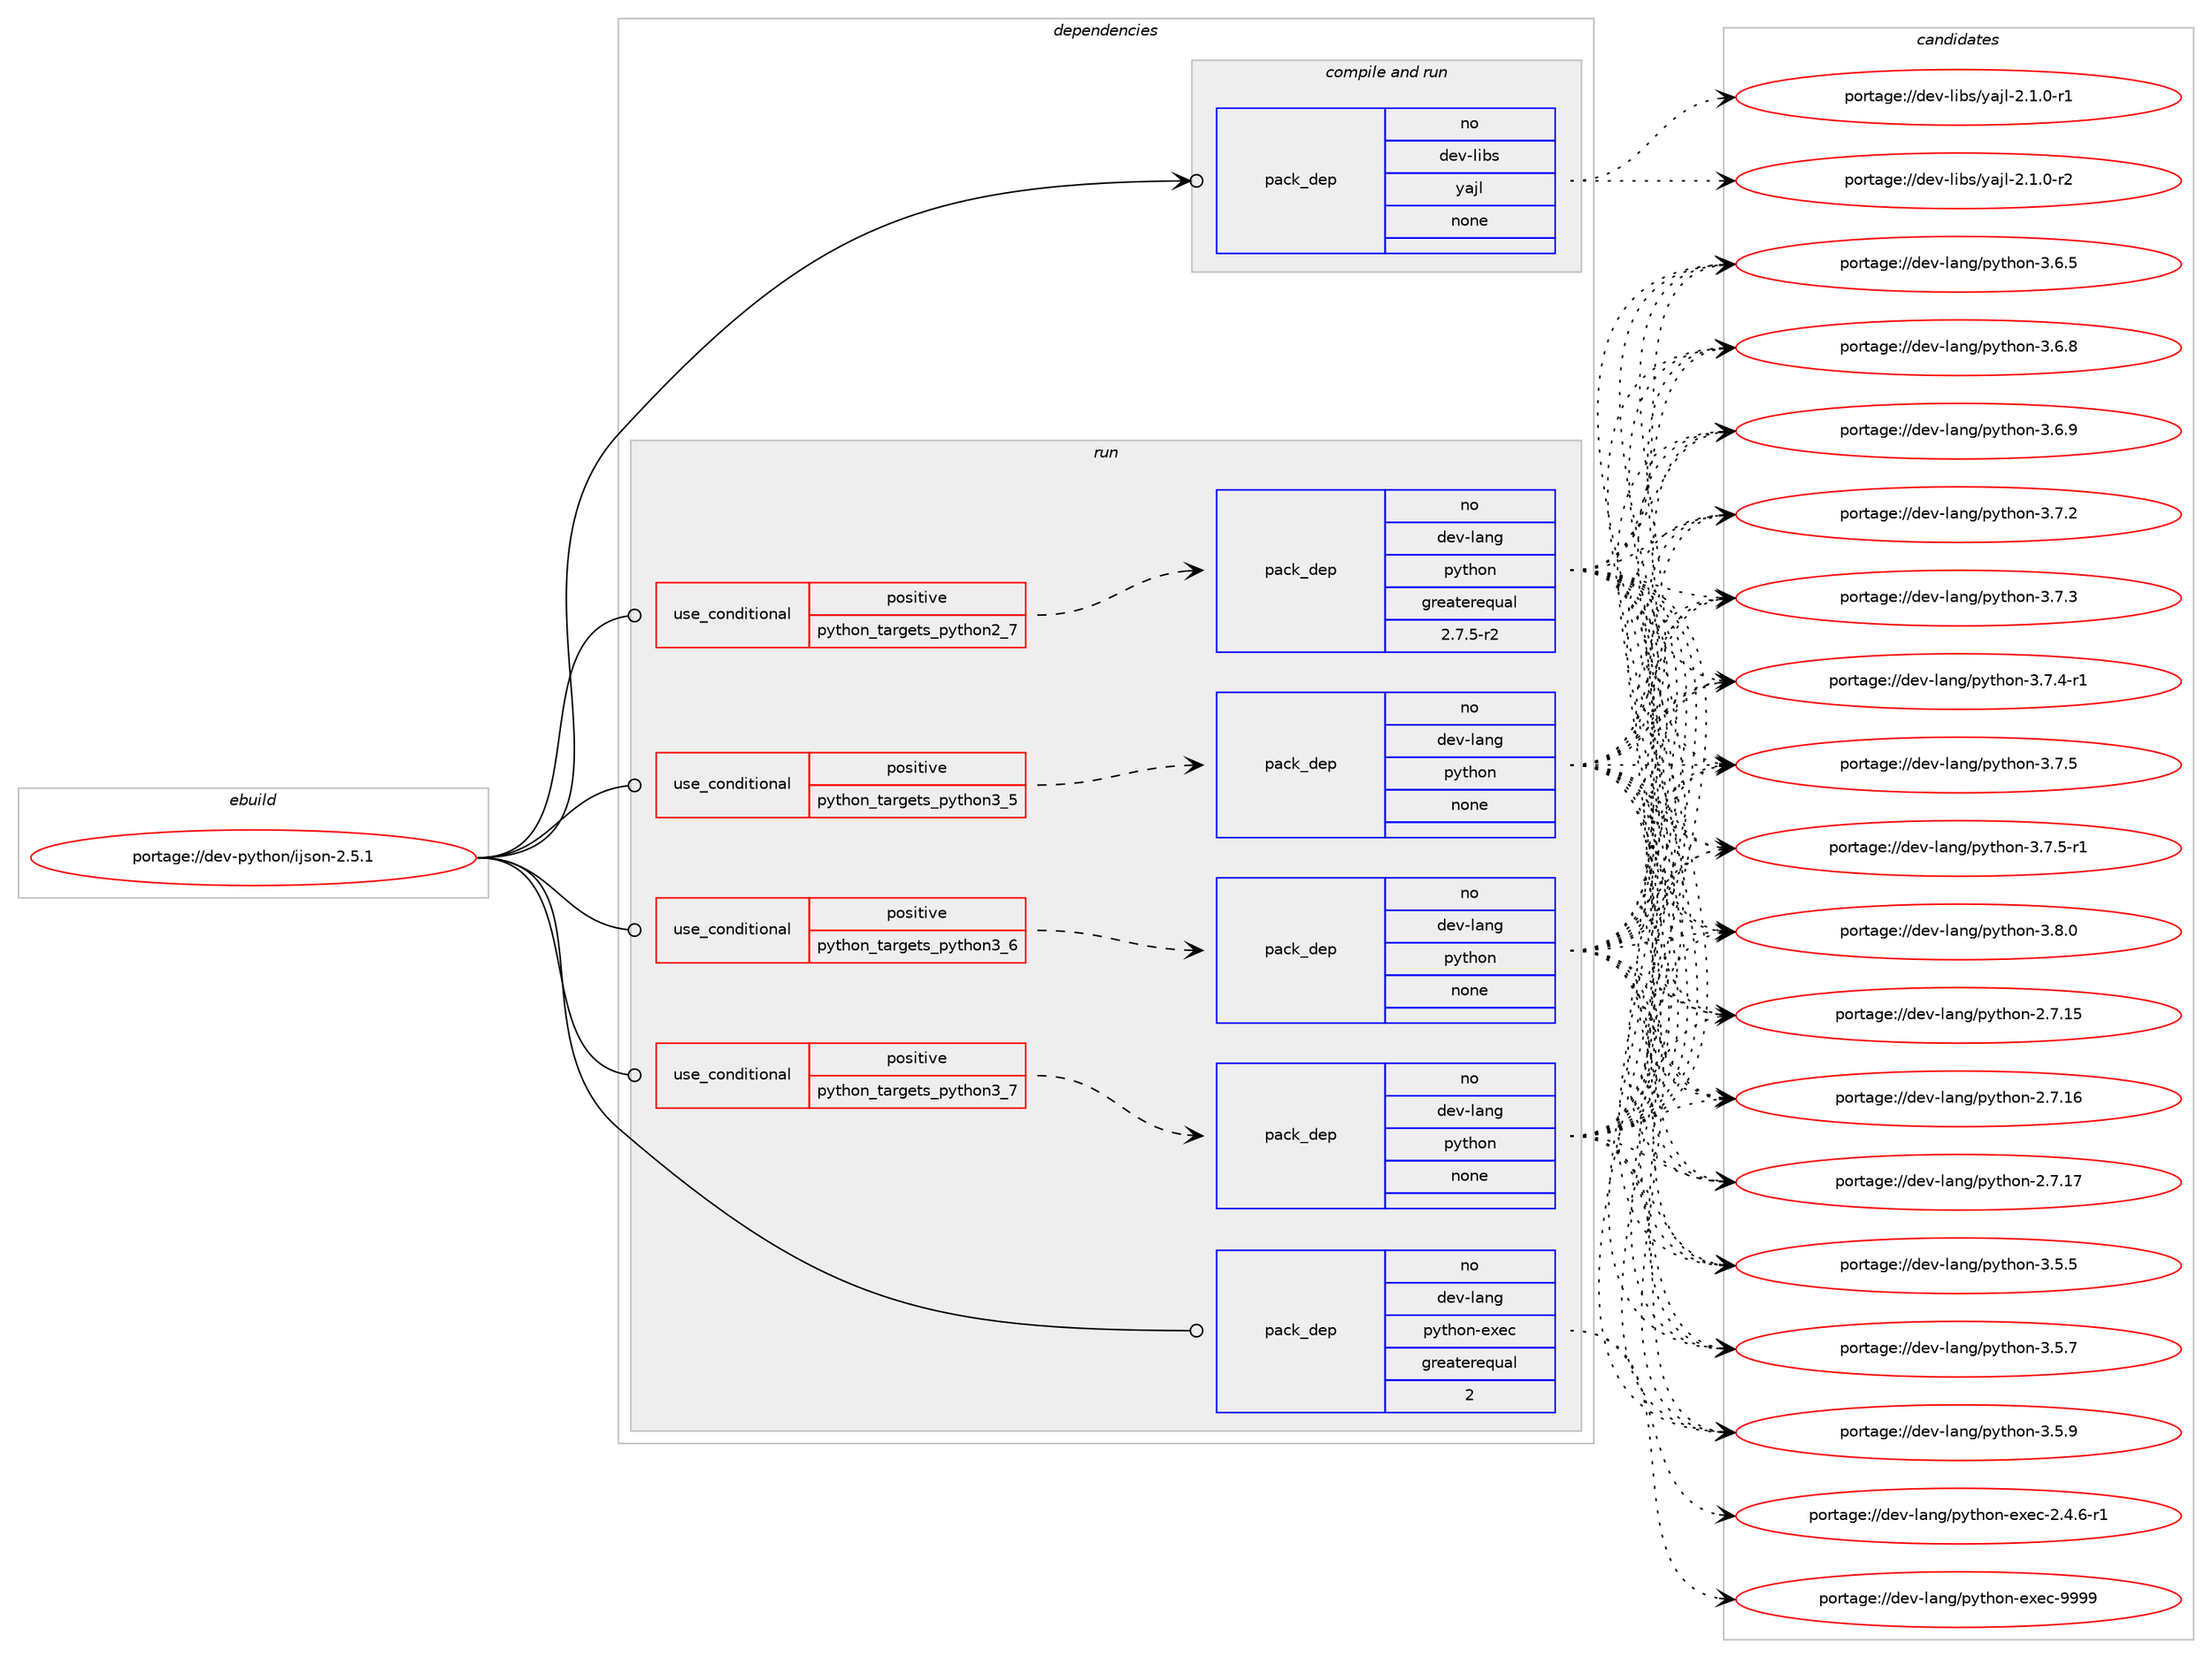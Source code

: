 digraph prolog {

# *************
# Graph options
# *************

newrank=true;
concentrate=true;
compound=true;
graph [rankdir=LR,fontname=Helvetica,fontsize=10,ranksep=1.5];#, ranksep=2.5, nodesep=0.2];
edge  [arrowhead=vee];
node  [fontname=Helvetica,fontsize=10];

# **********
# The ebuild
# **********

subgraph cluster_leftcol {
color=gray;
rank=same;
label=<<i>ebuild</i>>;
id [label="portage://dev-python/ijson-2.5.1", color=red, width=4, href="../dev-python/ijson-2.5.1.svg"];
}

# ****************
# The dependencies
# ****************

subgraph cluster_midcol {
color=gray;
label=<<i>dependencies</i>>;
subgraph cluster_compile {
fillcolor="#eeeeee";
style=filled;
label=<<i>compile</i>>;
}
subgraph cluster_compileandrun {
fillcolor="#eeeeee";
style=filled;
label=<<i>compile and run</i>>;
subgraph pack110698 {
dependency144030 [label=<<TABLE BORDER="0" CELLBORDER="1" CELLSPACING="0" CELLPADDING="4" WIDTH="220"><TR><TD ROWSPAN="6" CELLPADDING="30">pack_dep</TD></TR><TR><TD WIDTH="110">no</TD></TR><TR><TD>dev-libs</TD></TR><TR><TD>yajl</TD></TR><TR><TD>none</TD></TR><TR><TD></TD></TR></TABLE>>, shape=none, color=blue];
}
id:e -> dependency144030:w [weight=20,style="solid",arrowhead="odotvee"];
}
subgraph cluster_run {
fillcolor="#eeeeee";
style=filled;
label=<<i>run</i>>;
subgraph cond30012 {
dependency144031 [label=<<TABLE BORDER="0" CELLBORDER="1" CELLSPACING="0" CELLPADDING="4"><TR><TD ROWSPAN="3" CELLPADDING="10">use_conditional</TD></TR><TR><TD>positive</TD></TR><TR><TD>python_targets_python2_7</TD></TR></TABLE>>, shape=none, color=red];
subgraph pack110699 {
dependency144032 [label=<<TABLE BORDER="0" CELLBORDER="1" CELLSPACING="0" CELLPADDING="4" WIDTH="220"><TR><TD ROWSPAN="6" CELLPADDING="30">pack_dep</TD></TR><TR><TD WIDTH="110">no</TD></TR><TR><TD>dev-lang</TD></TR><TR><TD>python</TD></TR><TR><TD>greaterequal</TD></TR><TR><TD>2.7.5-r2</TD></TR></TABLE>>, shape=none, color=blue];
}
dependency144031:e -> dependency144032:w [weight=20,style="dashed",arrowhead="vee"];
}
id:e -> dependency144031:w [weight=20,style="solid",arrowhead="odot"];
subgraph cond30013 {
dependency144033 [label=<<TABLE BORDER="0" CELLBORDER="1" CELLSPACING="0" CELLPADDING="4"><TR><TD ROWSPAN="3" CELLPADDING="10">use_conditional</TD></TR><TR><TD>positive</TD></TR><TR><TD>python_targets_python3_5</TD></TR></TABLE>>, shape=none, color=red];
subgraph pack110700 {
dependency144034 [label=<<TABLE BORDER="0" CELLBORDER="1" CELLSPACING="0" CELLPADDING="4" WIDTH="220"><TR><TD ROWSPAN="6" CELLPADDING="30">pack_dep</TD></TR><TR><TD WIDTH="110">no</TD></TR><TR><TD>dev-lang</TD></TR><TR><TD>python</TD></TR><TR><TD>none</TD></TR><TR><TD></TD></TR></TABLE>>, shape=none, color=blue];
}
dependency144033:e -> dependency144034:w [weight=20,style="dashed",arrowhead="vee"];
}
id:e -> dependency144033:w [weight=20,style="solid",arrowhead="odot"];
subgraph cond30014 {
dependency144035 [label=<<TABLE BORDER="0" CELLBORDER="1" CELLSPACING="0" CELLPADDING="4"><TR><TD ROWSPAN="3" CELLPADDING="10">use_conditional</TD></TR><TR><TD>positive</TD></TR><TR><TD>python_targets_python3_6</TD></TR></TABLE>>, shape=none, color=red];
subgraph pack110701 {
dependency144036 [label=<<TABLE BORDER="0" CELLBORDER="1" CELLSPACING="0" CELLPADDING="4" WIDTH="220"><TR><TD ROWSPAN="6" CELLPADDING="30">pack_dep</TD></TR><TR><TD WIDTH="110">no</TD></TR><TR><TD>dev-lang</TD></TR><TR><TD>python</TD></TR><TR><TD>none</TD></TR><TR><TD></TD></TR></TABLE>>, shape=none, color=blue];
}
dependency144035:e -> dependency144036:w [weight=20,style="dashed",arrowhead="vee"];
}
id:e -> dependency144035:w [weight=20,style="solid",arrowhead="odot"];
subgraph cond30015 {
dependency144037 [label=<<TABLE BORDER="0" CELLBORDER="1" CELLSPACING="0" CELLPADDING="4"><TR><TD ROWSPAN="3" CELLPADDING="10">use_conditional</TD></TR><TR><TD>positive</TD></TR><TR><TD>python_targets_python3_7</TD></TR></TABLE>>, shape=none, color=red];
subgraph pack110702 {
dependency144038 [label=<<TABLE BORDER="0" CELLBORDER="1" CELLSPACING="0" CELLPADDING="4" WIDTH="220"><TR><TD ROWSPAN="6" CELLPADDING="30">pack_dep</TD></TR><TR><TD WIDTH="110">no</TD></TR><TR><TD>dev-lang</TD></TR><TR><TD>python</TD></TR><TR><TD>none</TD></TR><TR><TD></TD></TR></TABLE>>, shape=none, color=blue];
}
dependency144037:e -> dependency144038:w [weight=20,style="dashed",arrowhead="vee"];
}
id:e -> dependency144037:w [weight=20,style="solid",arrowhead="odot"];
subgraph pack110703 {
dependency144039 [label=<<TABLE BORDER="0" CELLBORDER="1" CELLSPACING="0" CELLPADDING="4" WIDTH="220"><TR><TD ROWSPAN="6" CELLPADDING="30">pack_dep</TD></TR><TR><TD WIDTH="110">no</TD></TR><TR><TD>dev-lang</TD></TR><TR><TD>python-exec</TD></TR><TR><TD>greaterequal</TD></TR><TR><TD>2</TD></TR></TABLE>>, shape=none, color=blue];
}
id:e -> dependency144039:w [weight=20,style="solid",arrowhead="odot"];
}
}

# **************
# The candidates
# **************

subgraph cluster_choices {
rank=same;
color=gray;
label=<<i>candidates</i>>;

subgraph choice110698 {
color=black;
nodesep=1;
choiceportage100101118451081059811547121971061084550464946484511449 [label="portage://dev-libs/yajl-2.1.0-r1", color=red, width=4,href="../dev-libs/yajl-2.1.0-r1.svg"];
choiceportage100101118451081059811547121971061084550464946484511450 [label="portage://dev-libs/yajl-2.1.0-r2", color=red, width=4,href="../dev-libs/yajl-2.1.0-r2.svg"];
dependency144030:e -> choiceportage100101118451081059811547121971061084550464946484511449:w [style=dotted,weight="100"];
dependency144030:e -> choiceportage100101118451081059811547121971061084550464946484511450:w [style=dotted,weight="100"];
}
subgraph choice110699 {
color=black;
nodesep=1;
choiceportage10010111845108971101034711212111610411111045504655464953 [label="portage://dev-lang/python-2.7.15", color=red, width=4,href="../dev-lang/python-2.7.15.svg"];
choiceportage10010111845108971101034711212111610411111045504655464954 [label="portage://dev-lang/python-2.7.16", color=red, width=4,href="../dev-lang/python-2.7.16.svg"];
choiceportage10010111845108971101034711212111610411111045504655464955 [label="portage://dev-lang/python-2.7.17", color=red, width=4,href="../dev-lang/python-2.7.17.svg"];
choiceportage100101118451089711010347112121116104111110455146534653 [label="portage://dev-lang/python-3.5.5", color=red, width=4,href="../dev-lang/python-3.5.5.svg"];
choiceportage100101118451089711010347112121116104111110455146534655 [label="portage://dev-lang/python-3.5.7", color=red, width=4,href="../dev-lang/python-3.5.7.svg"];
choiceportage100101118451089711010347112121116104111110455146534657 [label="portage://dev-lang/python-3.5.9", color=red, width=4,href="../dev-lang/python-3.5.9.svg"];
choiceportage100101118451089711010347112121116104111110455146544653 [label="portage://dev-lang/python-3.6.5", color=red, width=4,href="../dev-lang/python-3.6.5.svg"];
choiceportage100101118451089711010347112121116104111110455146544656 [label="portage://dev-lang/python-3.6.8", color=red, width=4,href="../dev-lang/python-3.6.8.svg"];
choiceportage100101118451089711010347112121116104111110455146544657 [label="portage://dev-lang/python-3.6.9", color=red, width=4,href="../dev-lang/python-3.6.9.svg"];
choiceportage100101118451089711010347112121116104111110455146554650 [label="portage://dev-lang/python-3.7.2", color=red, width=4,href="../dev-lang/python-3.7.2.svg"];
choiceportage100101118451089711010347112121116104111110455146554651 [label="portage://dev-lang/python-3.7.3", color=red, width=4,href="../dev-lang/python-3.7.3.svg"];
choiceportage1001011184510897110103471121211161041111104551465546524511449 [label="portage://dev-lang/python-3.7.4-r1", color=red, width=4,href="../dev-lang/python-3.7.4-r1.svg"];
choiceportage100101118451089711010347112121116104111110455146554653 [label="portage://dev-lang/python-3.7.5", color=red, width=4,href="../dev-lang/python-3.7.5.svg"];
choiceportage1001011184510897110103471121211161041111104551465546534511449 [label="portage://dev-lang/python-3.7.5-r1", color=red, width=4,href="../dev-lang/python-3.7.5-r1.svg"];
choiceportage100101118451089711010347112121116104111110455146564648 [label="portage://dev-lang/python-3.8.0", color=red, width=4,href="../dev-lang/python-3.8.0.svg"];
dependency144032:e -> choiceportage10010111845108971101034711212111610411111045504655464953:w [style=dotted,weight="100"];
dependency144032:e -> choiceportage10010111845108971101034711212111610411111045504655464954:w [style=dotted,weight="100"];
dependency144032:e -> choiceportage10010111845108971101034711212111610411111045504655464955:w [style=dotted,weight="100"];
dependency144032:e -> choiceportage100101118451089711010347112121116104111110455146534653:w [style=dotted,weight="100"];
dependency144032:e -> choiceportage100101118451089711010347112121116104111110455146534655:w [style=dotted,weight="100"];
dependency144032:e -> choiceportage100101118451089711010347112121116104111110455146534657:w [style=dotted,weight="100"];
dependency144032:e -> choiceportage100101118451089711010347112121116104111110455146544653:w [style=dotted,weight="100"];
dependency144032:e -> choiceportage100101118451089711010347112121116104111110455146544656:w [style=dotted,weight="100"];
dependency144032:e -> choiceportage100101118451089711010347112121116104111110455146544657:w [style=dotted,weight="100"];
dependency144032:e -> choiceportage100101118451089711010347112121116104111110455146554650:w [style=dotted,weight="100"];
dependency144032:e -> choiceportage100101118451089711010347112121116104111110455146554651:w [style=dotted,weight="100"];
dependency144032:e -> choiceportage1001011184510897110103471121211161041111104551465546524511449:w [style=dotted,weight="100"];
dependency144032:e -> choiceportage100101118451089711010347112121116104111110455146554653:w [style=dotted,weight="100"];
dependency144032:e -> choiceportage1001011184510897110103471121211161041111104551465546534511449:w [style=dotted,weight="100"];
dependency144032:e -> choiceportage100101118451089711010347112121116104111110455146564648:w [style=dotted,weight="100"];
}
subgraph choice110700 {
color=black;
nodesep=1;
choiceportage10010111845108971101034711212111610411111045504655464953 [label="portage://dev-lang/python-2.7.15", color=red, width=4,href="../dev-lang/python-2.7.15.svg"];
choiceportage10010111845108971101034711212111610411111045504655464954 [label="portage://dev-lang/python-2.7.16", color=red, width=4,href="../dev-lang/python-2.7.16.svg"];
choiceportage10010111845108971101034711212111610411111045504655464955 [label="portage://dev-lang/python-2.7.17", color=red, width=4,href="../dev-lang/python-2.7.17.svg"];
choiceportage100101118451089711010347112121116104111110455146534653 [label="portage://dev-lang/python-3.5.5", color=red, width=4,href="../dev-lang/python-3.5.5.svg"];
choiceportage100101118451089711010347112121116104111110455146534655 [label="portage://dev-lang/python-3.5.7", color=red, width=4,href="../dev-lang/python-3.5.7.svg"];
choiceportage100101118451089711010347112121116104111110455146534657 [label="portage://dev-lang/python-3.5.9", color=red, width=4,href="../dev-lang/python-3.5.9.svg"];
choiceportage100101118451089711010347112121116104111110455146544653 [label="portage://dev-lang/python-3.6.5", color=red, width=4,href="../dev-lang/python-3.6.5.svg"];
choiceportage100101118451089711010347112121116104111110455146544656 [label="portage://dev-lang/python-3.6.8", color=red, width=4,href="../dev-lang/python-3.6.8.svg"];
choiceportage100101118451089711010347112121116104111110455146544657 [label="portage://dev-lang/python-3.6.9", color=red, width=4,href="../dev-lang/python-3.6.9.svg"];
choiceportage100101118451089711010347112121116104111110455146554650 [label="portage://dev-lang/python-3.7.2", color=red, width=4,href="../dev-lang/python-3.7.2.svg"];
choiceportage100101118451089711010347112121116104111110455146554651 [label="portage://dev-lang/python-3.7.3", color=red, width=4,href="../dev-lang/python-3.7.3.svg"];
choiceportage1001011184510897110103471121211161041111104551465546524511449 [label="portage://dev-lang/python-3.7.4-r1", color=red, width=4,href="../dev-lang/python-3.7.4-r1.svg"];
choiceportage100101118451089711010347112121116104111110455146554653 [label="portage://dev-lang/python-3.7.5", color=red, width=4,href="../dev-lang/python-3.7.5.svg"];
choiceportage1001011184510897110103471121211161041111104551465546534511449 [label="portage://dev-lang/python-3.7.5-r1", color=red, width=4,href="../dev-lang/python-3.7.5-r1.svg"];
choiceportage100101118451089711010347112121116104111110455146564648 [label="portage://dev-lang/python-3.8.0", color=red, width=4,href="../dev-lang/python-3.8.0.svg"];
dependency144034:e -> choiceportage10010111845108971101034711212111610411111045504655464953:w [style=dotted,weight="100"];
dependency144034:e -> choiceportage10010111845108971101034711212111610411111045504655464954:w [style=dotted,weight="100"];
dependency144034:e -> choiceportage10010111845108971101034711212111610411111045504655464955:w [style=dotted,weight="100"];
dependency144034:e -> choiceportage100101118451089711010347112121116104111110455146534653:w [style=dotted,weight="100"];
dependency144034:e -> choiceportage100101118451089711010347112121116104111110455146534655:w [style=dotted,weight="100"];
dependency144034:e -> choiceportage100101118451089711010347112121116104111110455146534657:w [style=dotted,weight="100"];
dependency144034:e -> choiceportage100101118451089711010347112121116104111110455146544653:w [style=dotted,weight="100"];
dependency144034:e -> choiceportage100101118451089711010347112121116104111110455146544656:w [style=dotted,weight="100"];
dependency144034:e -> choiceportage100101118451089711010347112121116104111110455146544657:w [style=dotted,weight="100"];
dependency144034:e -> choiceportage100101118451089711010347112121116104111110455146554650:w [style=dotted,weight="100"];
dependency144034:e -> choiceportage100101118451089711010347112121116104111110455146554651:w [style=dotted,weight="100"];
dependency144034:e -> choiceportage1001011184510897110103471121211161041111104551465546524511449:w [style=dotted,weight="100"];
dependency144034:e -> choiceportage100101118451089711010347112121116104111110455146554653:w [style=dotted,weight="100"];
dependency144034:e -> choiceportage1001011184510897110103471121211161041111104551465546534511449:w [style=dotted,weight="100"];
dependency144034:e -> choiceportage100101118451089711010347112121116104111110455146564648:w [style=dotted,weight="100"];
}
subgraph choice110701 {
color=black;
nodesep=1;
choiceportage10010111845108971101034711212111610411111045504655464953 [label="portage://dev-lang/python-2.7.15", color=red, width=4,href="../dev-lang/python-2.7.15.svg"];
choiceportage10010111845108971101034711212111610411111045504655464954 [label="portage://dev-lang/python-2.7.16", color=red, width=4,href="../dev-lang/python-2.7.16.svg"];
choiceportage10010111845108971101034711212111610411111045504655464955 [label="portage://dev-lang/python-2.7.17", color=red, width=4,href="../dev-lang/python-2.7.17.svg"];
choiceportage100101118451089711010347112121116104111110455146534653 [label="portage://dev-lang/python-3.5.5", color=red, width=4,href="../dev-lang/python-3.5.5.svg"];
choiceportage100101118451089711010347112121116104111110455146534655 [label="portage://dev-lang/python-3.5.7", color=red, width=4,href="../dev-lang/python-3.5.7.svg"];
choiceportage100101118451089711010347112121116104111110455146534657 [label="portage://dev-lang/python-3.5.9", color=red, width=4,href="../dev-lang/python-3.5.9.svg"];
choiceportage100101118451089711010347112121116104111110455146544653 [label="portage://dev-lang/python-3.6.5", color=red, width=4,href="../dev-lang/python-3.6.5.svg"];
choiceportage100101118451089711010347112121116104111110455146544656 [label="portage://dev-lang/python-3.6.8", color=red, width=4,href="../dev-lang/python-3.6.8.svg"];
choiceportage100101118451089711010347112121116104111110455146544657 [label="portage://dev-lang/python-3.6.9", color=red, width=4,href="../dev-lang/python-3.6.9.svg"];
choiceportage100101118451089711010347112121116104111110455146554650 [label="portage://dev-lang/python-3.7.2", color=red, width=4,href="../dev-lang/python-3.7.2.svg"];
choiceportage100101118451089711010347112121116104111110455146554651 [label="portage://dev-lang/python-3.7.3", color=red, width=4,href="../dev-lang/python-3.7.3.svg"];
choiceportage1001011184510897110103471121211161041111104551465546524511449 [label="portage://dev-lang/python-3.7.4-r1", color=red, width=4,href="../dev-lang/python-3.7.4-r1.svg"];
choiceportage100101118451089711010347112121116104111110455146554653 [label="portage://dev-lang/python-3.7.5", color=red, width=4,href="../dev-lang/python-3.7.5.svg"];
choiceportage1001011184510897110103471121211161041111104551465546534511449 [label="portage://dev-lang/python-3.7.5-r1", color=red, width=4,href="../dev-lang/python-3.7.5-r1.svg"];
choiceportage100101118451089711010347112121116104111110455146564648 [label="portage://dev-lang/python-3.8.0", color=red, width=4,href="../dev-lang/python-3.8.0.svg"];
dependency144036:e -> choiceportage10010111845108971101034711212111610411111045504655464953:w [style=dotted,weight="100"];
dependency144036:e -> choiceportage10010111845108971101034711212111610411111045504655464954:w [style=dotted,weight="100"];
dependency144036:e -> choiceportage10010111845108971101034711212111610411111045504655464955:w [style=dotted,weight="100"];
dependency144036:e -> choiceportage100101118451089711010347112121116104111110455146534653:w [style=dotted,weight="100"];
dependency144036:e -> choiceportage100101118451089711010347112121116104111110455146534655:w [style=dotted,weight="100"];
dependency144036:e -> choiceportage100101118451089711010347112121116104111110455146534657:w [style=dotted,weight="100"];
dependency144036:e -> choiceportage100101118451089711010347112121116104111110455146544653:w [style=dotted,weight="100"];
dependency144036:e -> choiceportage100101118451089711010347112121116104111110455146544656:w [style=dotted,weight="100"];
dependency144036:e -> choiceportage100101118451089711010347112121116104111110455146544657:w [style=dotted,weight="100"];
dependency144036:e -> choiceportage100101118451089711010347112121116104111110455146554650:w [style=dotted,weight="100"];
dependency144036:e -> choiceportage100101118451089711010347112121116104111110455146554651:w [style=dotted,weight="100"];
dependency144036:e -> choiceportage1001011184510897110103471121211161041111104551465546524511449:w [style=dotted,weight="100"];
dependency144036:e -> choiceportage100101118451089711010347112121116104111110455146554653:w [style=dotted,weight="100"];
dependency144036:e -> choiceportage1001011184510897110103471121211161041111104551465546534511449:w [style=dotted,weight="100"];
dependency144036:e -> choiceportage100101118451089711010347112121116104111110455146564648:w [style=dotted,weight="100"];
}
subgraph choice110702 {
color=black;
nodesep=1;
choiceportage10010111845108971101034711212111610411111045504655464953 [label="portage://dev-lang/python-2.7.15", color=red, width=4,href="../dev-lang/python-2.7.15.svg"];
choiceportage10010111845108971101034711212111610411111045504655464954 [label="portage://dev-lang/python-2.7.16", color=red, width=4,href="../dev-lang/python-2.7.16.svg"];
choiceportage10010111845108971101034711212111610411111045504655464955 [label="portage://dev-lang/python-2.7.17", color=red, width=4,href="../dev-lang/python-2.7.17.svg"];
choiceportage100101118451089711010347112121116104111110455146534653 [label="portage://dev-lang/python-3.5.5", color=red, width=4,href="../dev-lang/python-3.5.5.svg"];
choiceportage100101118451089711010347112121116104111110455146534655 [label="portage://dev-lang/python-3.5.7", color=red, width=4,href="../dev-lang/python-3.5.7.svg"];
choiceportage100101118451089711010347112121116104111110455146534657 [label="portage://dev-lang/python-3.5.9", color=red, width=4,href="../dev-lang/python-3.5.9.svg"];
choiceportage100101118451089711010347112121116104111110455146544653 [label="portage://dev-lang/python-3.6.5", color=red, width=4,href="../dev-lang/python-3.6.5.svg"];
choiceportage100101118451089711010347112121116104111110455146544656 [label="portage://dev-lang/python-3.6.8", color=red, width=4,href="../dev-lang/python-3.6.8.svg"];
choiceportage100101118451089711010347112121116104111110455146544657 [label="portage://dev-lang/python-3.6.9", color=red, width=4,href="../dev-lang/python-3.6.9.svg"];
choiceportage100101118451089711010347112121116104111110455146554650 [label="portage://dev-lang/python-3.7.2", color=red, width=4,href="../dev-lang/python-3.7.2.svg"];
choiceportage100101118451089711010347112121116104111110455146554651 [label="portage://dev-lang/python-3.7.3", color=red, width=4,href="../dev-lang/python-3.7.3.svg"];
choiceportage1001011184510897110103471121211161041111104551465546524511449 [label="portage://dev-lang/python-3.7.4-r1", color=red, width=4,href="../dev-lang/python-3.7.4-r1.svg"];
choiceportage100101118451089711010347112121116104111110455146554653 [label="portage://dev-lang/python-3.7.5", color=red, width=4,href="../dev-lang/python-3.7.5.svg"];
choiceportage1001011184510897110103471121211161041111104551465546534511449 [label="portage://dev-lang/python-3.7.5-r1", color=red, width=4,href="../dev-lang/python-3.7.5-r1.svg"];
choiceportage100101118451089711010347112121116104111110455146564648 [label="portage://dev-lang/python-3.8.0", color=red, width=4,href="../dev-lang/python-3.8.0.svg"];
dependency144038:e -> choiceportage10010111845108971101034711212111610411111045504655464953:w [style=dotted,weight="100"];
dependency144038:e -> choiceportage10010111845108971101034711212111610411111045504655464954:w [style=dotted,weight="100"];
dependency144038:e -> choiceportage10010111845108971101034711212111610411111045504655464955:w [style=dotted,weight="100"];
dependency144038:e -> choiceportage100101118451089711010347112121116104111110455146534653:w [style=dotted,weight="100"];
dependency144038:e -> choiceportage100101118451089711010347112121116104111110455146534655:w [style=dotted,weight="100"];
dependency144038:e -> choiceportage100101118451089711010347112121116104111110455146534657:w [style=dotted,weight="100"];
dependency144038:e -> choiceportage100101118451089711010347112121116104111110455146544653:w [style=dotted,weight="100"];
dependency144038:e -> choiceportage100101118451089711010347112121116104111110455146544656:w [style=dotted,weight="100"];
dependency144038:e -> choiceportage100101118451089711010347112121116104111110455146544657:w [style=dotted,weight="100"];
dependency144038:e -> choiceportage100101118451089711010347112121116104111110455146554650:w [style=dotted,weight="100"];
dependency144038:e -> choiceportage100101118451089711010347112121116104111110455146554651:w [style=dotted,weight="100"];
dependency144038:e -> choiceportage1001011184510897110103471121211161041111104551465546524511449:w [style=dotted,weight="100"];
dependency144038:e -> choiceportage100101118451089711010347112121116104111110455146554653:w [style=dotted,weight="100"];
dependency144038:e -> choiceportage1001011184510897110103471121211161041111104551465546534511449:w [style=dotted,weight="100"];
dependency144038:e -> choiceportage100101118451089711010347112121116104111110455146564648:w [style=dotted,weight="100"];
}
subgraph choice110703 {
color=black;
nodesep=1;
choiceportage10010111845108971101034711212111610411111045101120101994550465246544511449 [label="portage://dev-lang/python-exec-2.4.6-r1", color=red, width=4,href="../dev-lang/python-exec-2.4.6-r1.svg"];
choiceportage10010111845108971101034711212111610411111045101120101994557575757 [label="portage://dev-lang/python-exec-9999", color=red, width=4,href="../dev-lang/python-exec-9999.svg"];
dependency144039:e -> choiceportage10010111845108971101034711212111610411111045101120101994550465246544511449:w [style=dotted,weight="100"];
dependency144039:e -> choiceportage10010111845108971101034711212111610411111045101120101994557575757:w [style=dotted,weight="100"];
}
}

}

